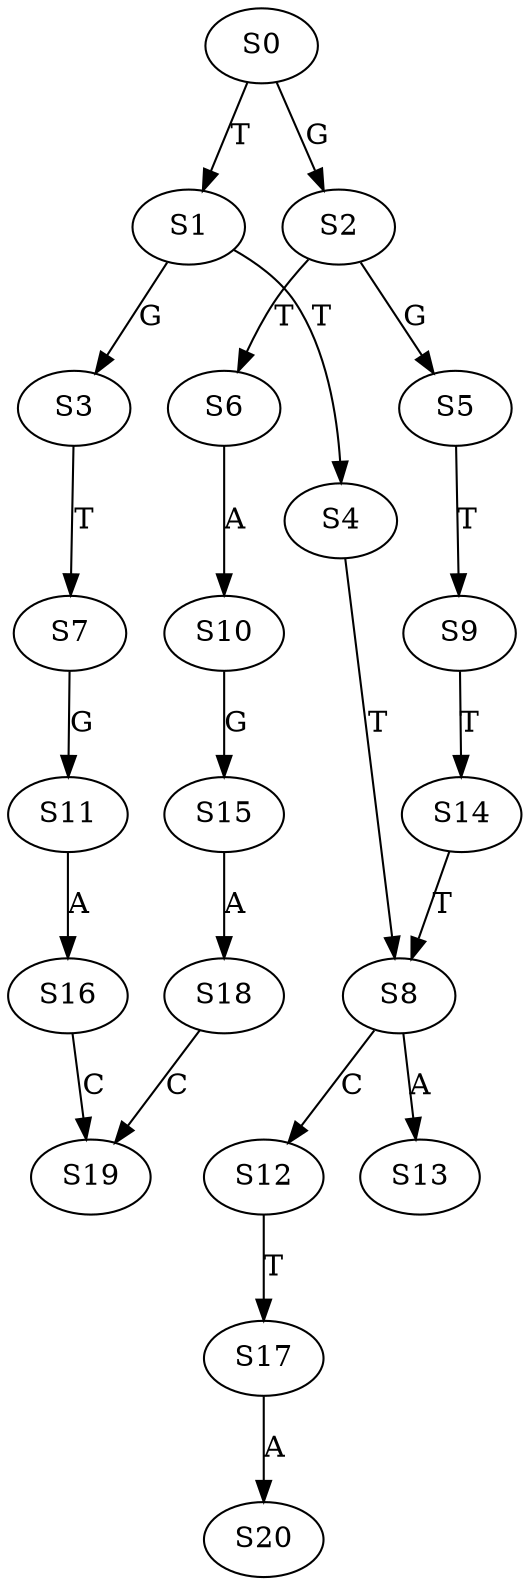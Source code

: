 strict digraph  {
	S0 -> S1 [ label = T ];
	S0 -> S2 [ label = G ];
	S1 -> S3 [ label = G ];
	S1 -> S4 [ label = T ];
	S2 -> S5 [ label = G ];
	S2 -> S6 [ label = T ];
	S3 -> S7 [ label = T ];
	S4 -> S8 [ label = T ];
	S5 -> S9 [ label = T ];
	S6 -> S10 [ label = A ];
	S7 -> S11 [ label = G ];
	S8 -> S12 [ label = C ];
	S8 -> S13 [ label = A ];
	S9 -> S14 [ label = T ];
	S10 -> S15 [ label = G ];
	S11 -> S16 [ label = A ];
	S12 -> S17 [ label = T ];
	S14 -> S8 [ label = T ];
	S15 -> S18 [ label = A ];
	S16 -> S19 [ label = C ];
	S17 -> S20 [ label = A ];
	S18 -> S19 [ label = C ];
}
